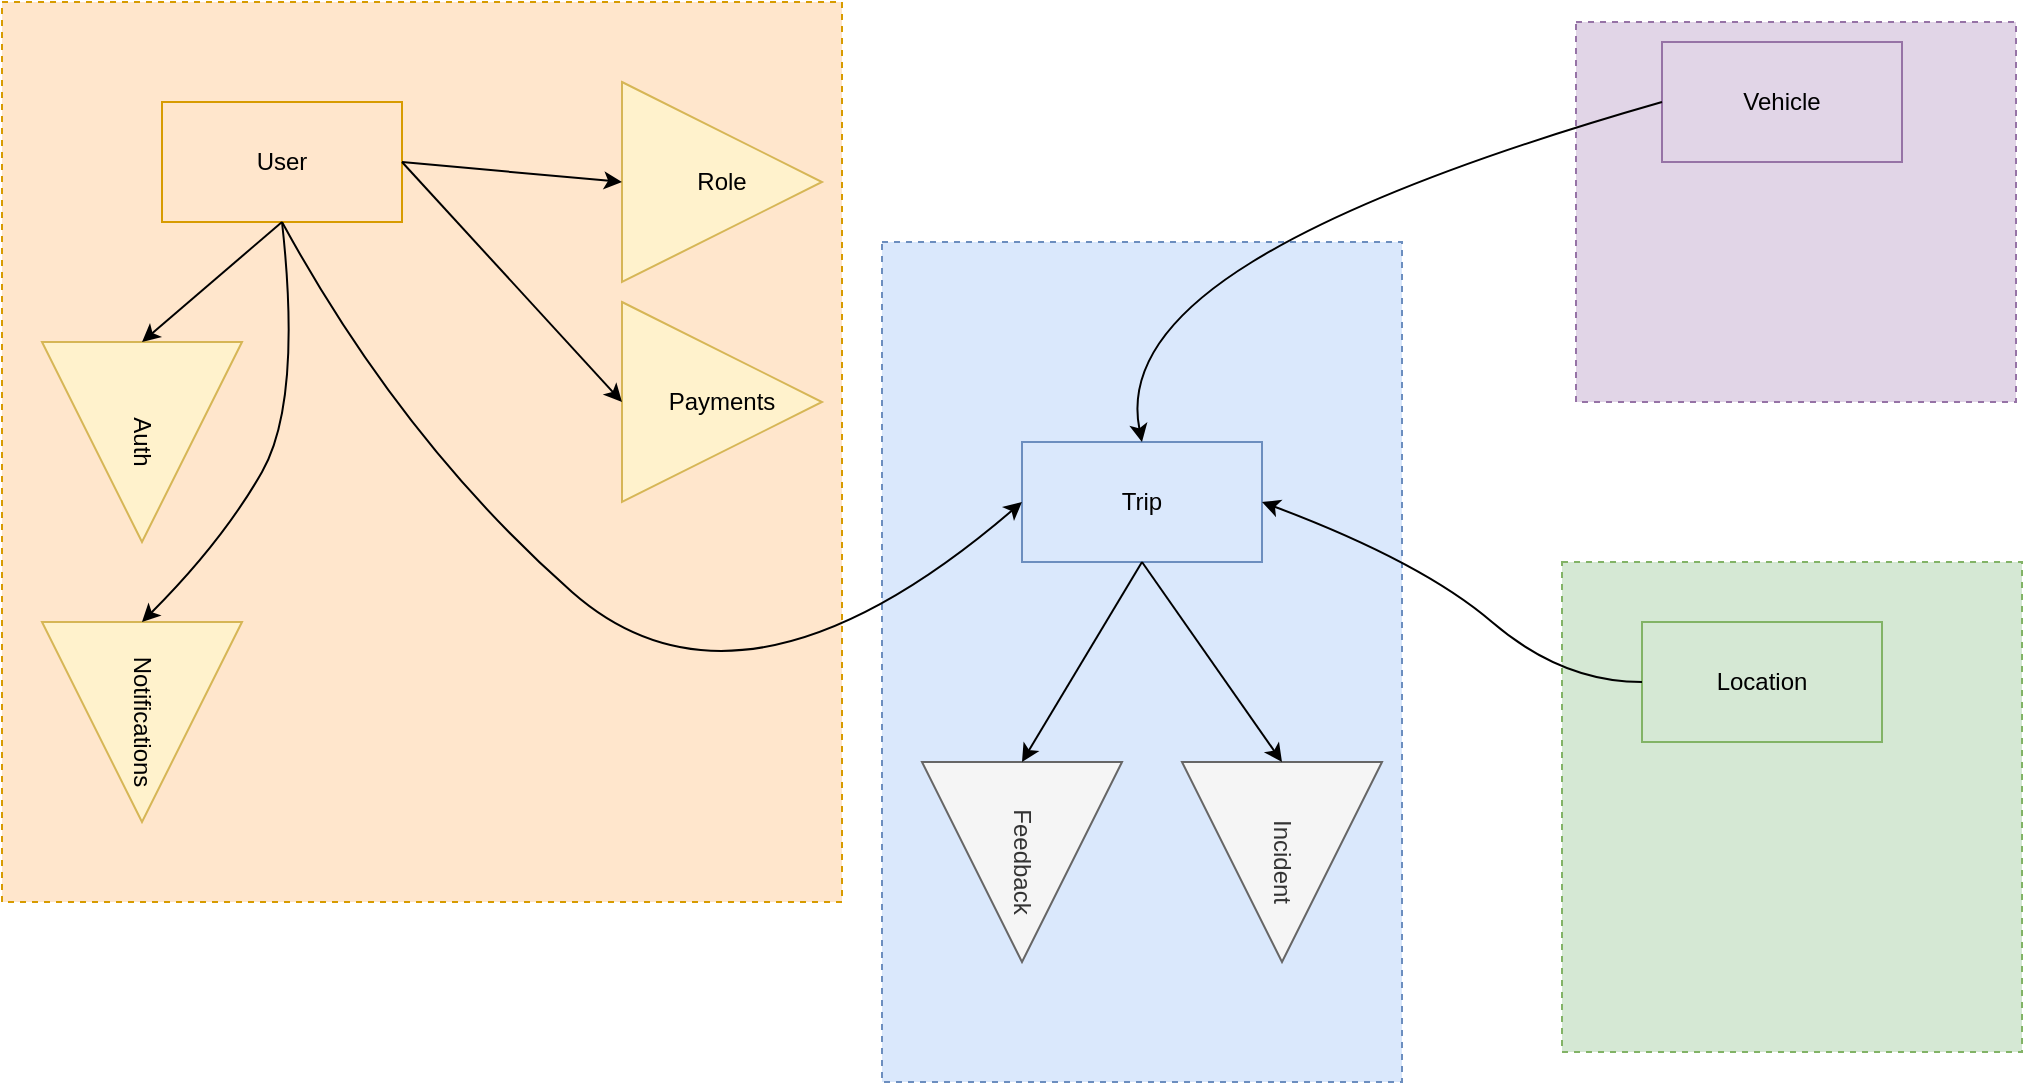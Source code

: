 <mxfile version="15.9.6" type="device"><diagram id="PsTth9wfeSYLLN7TCRRQ" name="Page-1"><mxGraphModel dx="1422" dy="762" grid="1" gridSize="10" guides="1" tooltips="1" connect="1" arrows="1" fold="1" page="1" pageScale="1" pageWidth="827" pageHeight="1169" math="0" shadow="0"><root><mxCell id="0"/><mxCell id="1" parent="0"/><mxCell id="mJzYMHY8bRMeFMKUn9eH-23" value="" style="rounded=0;whiteSpace=wrap;html=1;dashed=1;fillColor=#d5e8d4;strokeColor=#82b366;" vertex="1" parent="1"><mxGeometry x="820" y="280" width="230" height="245" as="geometry"/></mxCell><mxCell id="mJzYMHY8bRMeFMKUn9eH-22" value="" style="rounded=0;whiteSpace=wrap;html=1;dashed=1;fillColor=#e1d5e7;strokeColor=#9673a6;" vertex="1" parent="1"><mxGeometry x="827" y="10" width="220" height="190" as="geometry"/></mxCell><mxCell id="mJzYMHY8bRMeFMKUn9eH-21" value="" style="rounded=0;whiteSpace=wrap;html=1;dashed=1;fillColor=#dae8fc;strokeColor=#6c8ebf;" vertex="1" parent="1"><mxGeometry x="480" y="120" width="260" height="420" as="geometry"/></mxCell><mxCell id="mJzYMHY8bRMeFMKUn9eH-8" value="" style="rounded=0;whiteSpace=wrap;html=1;dashed=1;fillColor=#ffe6cc;strokeColor=#d79b00;" vertex="1" parent="1"><mxGeometry x="40" width="420" height="450" as="geometry"/></mxCell><mxCell id="mJzYMHY8bRMeFMKUn9eH-1" value="User" style="rounded=0;whiteSpace=wrap;html=1;fillColor=#ffe6cc;strokeColor=#d79b00;" vertex="1" parent="1"><mxGeometry x="120" y="50" width="120" height="60" as="geometry"/></mxCell><mxCell id="mJzYMHY8bRMeFMKUn9eH-4" value="Role" style="triangle;whiteSpace=wrap;html=1;fillColor=#fff2cc;strokeColor=#d6b656;" vertex="1" parent="1"><mxGeometry x="350" y="40" width="100" height="100" as="geometry"/></mxCell><mxCell id="mJzYMHY8bRMeFMKUn9eH-5" value="&lt;span style=&quot;font-weight: normal&quot;&gt;Payments&lt;/span&gt;" style="triangle;whiteSpace=wrap;html=1;fillColor=#fff2cc;strokeColor=#d6b656;fontStyle=1" vertex="1" parent="1"><mxGeometry x="350" y="150" width="100" height="100" as="geometry"/></mxCell><mxCell id="mJzYMHY8bRMeFMKUn9eH-6" value="" style="endArrow=classic;html=1;rounded=0;exitX=1;exitY=0.5;exitDx=0;exitDy=0;entryX=0;entryY=0.5;entryDx=0;entryDy=0;" edge="1" parent="1" source="mJzYMHY8bRMeFMKUn9eH-1" target="mJzYMHY8bRMeFMKUn9eH-4"><mxGeometry width="50" height="50" relative="1" as="geometry"><mxPoint x="400" y="430" as="sourcePoint"/><mxPoint x="460" y="370" as="targetPoint"/></mxGeometry></mxCell><mxCell id="mJzYMHY8bRMeFMKUn9eH-7" value="" style="endArrow=classic;html=1;rounded=0;exitX=1;exitY=0.5;exitDx=0;exitDy=0;entryX=0;entryY=0.5;entryDx=0;entryDy=0;" edge="1" parent="1" source="mJzYMHY8bRMeFMKUn9eH-1" target="mJzYMHY8bRMeFMKUn9eH-5"><mxGeometry width="50" height="50" relative="1" as="geometry"><mxPoint x="410" y="420" as="sourcePoint"/><mxPoint x="460" y="370" as="targetPoint"/></mxGeometry></mxCell><mxCell id="mJzYMHY8bRMeFMKUn9eH-10" value="Trip" style="rounded=0;whiteSpace=wrap;html=1;fillColor=#dae8fc;strokeColor=#6c8ebf;" vertex="1" parent="1"><mxGeometry x="550" y="220" width="120" height="60" as="geometry"/></mxCell><mxCell id="mJzYMHY8bRMeFMKUn9eH-11" value="" style="curved=1;endArrow=classic;html=1;rounded=0;exitX=0.5;exitY=1;exitDx=0;exitDy=0;entryX=0;entryY=0.5;entryDx=0;entryDy=0;" edge="1" parent="1" source="mJzYMHY8bRMeFMKUn9eH-1" target="mJzYMHY8bRMeFMKUn9eH-10"><mxGeometry width="50" height="50" relative="1" as="geometry"><mxPoint x="570" y="420" as="sourcePoint"/><mxPoint x="560" y="380" as="targetPoint"/><Array as="points"><mxPoint x="240" y="220"/><mxPoint x="410" y="370"/></Array></mxGeometry></mxCell><mxCell id="mJzYMHY8bRMeFMKUn9eH-12" value="Vehicle" style="rounded=0;whiteSpace=wrap;html=1;fillColor=#e1d5e7;strokeColor=#9673a6;" vertex="1" parent="1"><mxGeometry x="870" y="20" width="120" height="60" as="geometry"/></mxCell><mxCell id="mJzYMHY8bRMeFMKUn9eH-13" value="Location" style="rounded=0;whiteSpace=wrap;html=1;fillColor=#d5e8d4;strokeColor=#82b366;" vertex="1" parent="1"><mxGeometry x="860" y="310" width="120" height="60" as="geometry"/></mxCell><mxCell id="mJzYMHY8bRMeFMKUn9eH-14" value="" style="curved=1;endArrow=classic;html=1;rounded=0;entryX=1;entryY=0.5;entryDx=0;entryDy=0;exitX=0;exitY=0.5;exitDx=0;exitDy=0;" edge="1" parent="1" source="mJzYMHY8bRMeFMKUn9eH-13" target="mJzYMHY8bRMeFMKUn9eH-10"><mxGeometry width="50" height="50" relative="1" as="geometry"><mxPoint x="410" y="420" as="sourcePoint"/><mxPoint x="460" y="370" as="targetPoint"/><Array as="points"><mxPoint x="820" y="340"/><mxPoint x="750" y="280"/></Array></mxGeometry></mxCell><mxCell id="mJzYMHY8bRMeFMKUn9eH-15" value="" style="curved=1;endArrow=classic;html=1;rounded=0;entryX=0.5;entryY=0;entryDx=0;entryDy=0;exitX=0;exitY=0.5;exitDx=0;exitDy=0;" edge="1" parent="1" source="mJzYMHY8bRMeFMKUn9eH-12" target="mJzYMHY8bRMeFMKUn9eH-10"><mxGeometry width="50" height="50" relative="1" as="geometry"><mxPoint x="410" y="420" as="sourcePoint"/><mxPoint x="460" y="370" as="targetPoint"/><Array as="points"><mxPoint x="730" y="90"/><mxPoint x="600" y="170"/></Array></mxGeometry></mxCell><mxCell id="mJzYMHY8bRMeFMKUn9eH-16" value="Feedback" style="triangle;whiteSpace=wrap;html=1;rotation=90;fillColor=#f5f5f5;fontColor=#333333;strokeColor=#666666;" vertex="1" parent="1"><mxGeometry x="500" y="380" width="100" height="100" as="geometry"/></mxCell><mxCell id="mJzYMHY8bRMeFMKUn9eH-17" value="Incident" style="triangle;whiteSpace=wrap;html=1;rotation=90;fillColor=#f5f5f5;fontColor=#333333;strokeColor=#666666;" vertex="1" parent="1"><mxGeometry x="630" y="380" width="100" height="100" as="geometry"/></mxCell><mxCell id="mJzYMHY8bRMeFMKUn9eH-18" value="" style="endArrow=classic;html=1;rounded=0;entryX=0;entryY=0.5;entryDx=0;entryDy=0;exitX=0.5;exitY=1;exitDx=0;exitDy=0;" edge="1" parent="1" source="mJzYMHY8bRMeFMKUn9eH-10" target="mJzYMHY8bRMeFMKUn9eH-16"><mxGeometry width="50" height="50" relative="1" as="geometry"><mxPoint x="410" y="320" as="sourcePoint"/><mxPoint x="460" y="270" as="targetPoint"/></mxGeometry></mxCell><mxCell id="mJzYMHY8bRMeFMKUn9eH-19" value="" style="endArrow=classic;html=1;rounded=0;exitX=0.5;exitY=1;exitDx=0;exitDy=0;entryX=0;entryY=0.5;entryDx=0;entryDy=0;" edge="1" parent="1" source="mJzYMHY8bRMeFMKUn9eH-10" target="mJzYMHY8bRMeFMKUn9eH-17"><mxGeometry width="50" height="50" relative="1" as="geometry"><mxPoint x="410" y="320" as="sourcePoint"/><mxPoint x="460" y="270" as="targetPoint"/></mxGeometry></mxCell><mxCell id="mJzYMHY8bRMeFMKUn9eH-24" value="Auth" style="triangle;whiteSpace=wrap;html=1;fillColor=#fff2cc;strokeColor=#d6b656;rotation=90;" vertex="1" parent="1"><mxGeometry x="60" y="170" width="100" height="100" as="geometry"/></mxCell><mxCell id="mJzYMHY8bRMeFMKUn9eH-25" value="" style="endArrow=classic;html=1;rounded=0;exitX=0.5;exitY=1;exitDx=0;exitDy=0;entryX=0;entryY=0.5;entryDx=0;entryDy=0;" edge="1" parent="1" source="mJzYMHY8bRMeFMKUn9eH-1" target="mJzYMHY8bRMeFMKUn9eH-24"><mxGeometry width="50" height="50" relative="1" as="geometry"><mxPoint x="410" y="420" as="sourcePoint"/><mxPoint x="460" y="370" as="targetPoint"/></mxGeometry></mxCell><mxCell id="mJzYMHY8bRMeFMKUn9eH-26" value="Notifications" style="triangle;whiteSpace=wrap;html=1;fillColor=#fff2cc;strokeColor=#d6b656;rotation=90;" vertex="1" parent="1"><mxGeometry x="60" y="310" width="100" height="100" as="geometry"/></mxCell><mxCell id="mJzYMHY8bRMeFMKUn9eH-28" value="" style="curved=1;endArrow=classic;html=1;rounded=0;exitX=0.5;exitY=1;exitDx=0;exitDy=0;entryX=0;entryY=0.5;entryDx=0;entryDy=0;" edge="1" parent="1" source="mJzYMHY8bRMeFMKUn9eH-1" target="mJzYMHY8bRMeFMKUn9eH-26"><mxGeometry width="50" height="50" relative="1" as="geometry"><mxPoint x="410" y="320" as="sourcePoint"/><mxPoint x="460" y="270" as="targetPoint"/><Array as="points"><mxPoint x="190" y="200"/><mxPoint x="150" y="270"/></Array></mxGeometry></mxCell></root></mxGraphModel></diagram></mxfile>